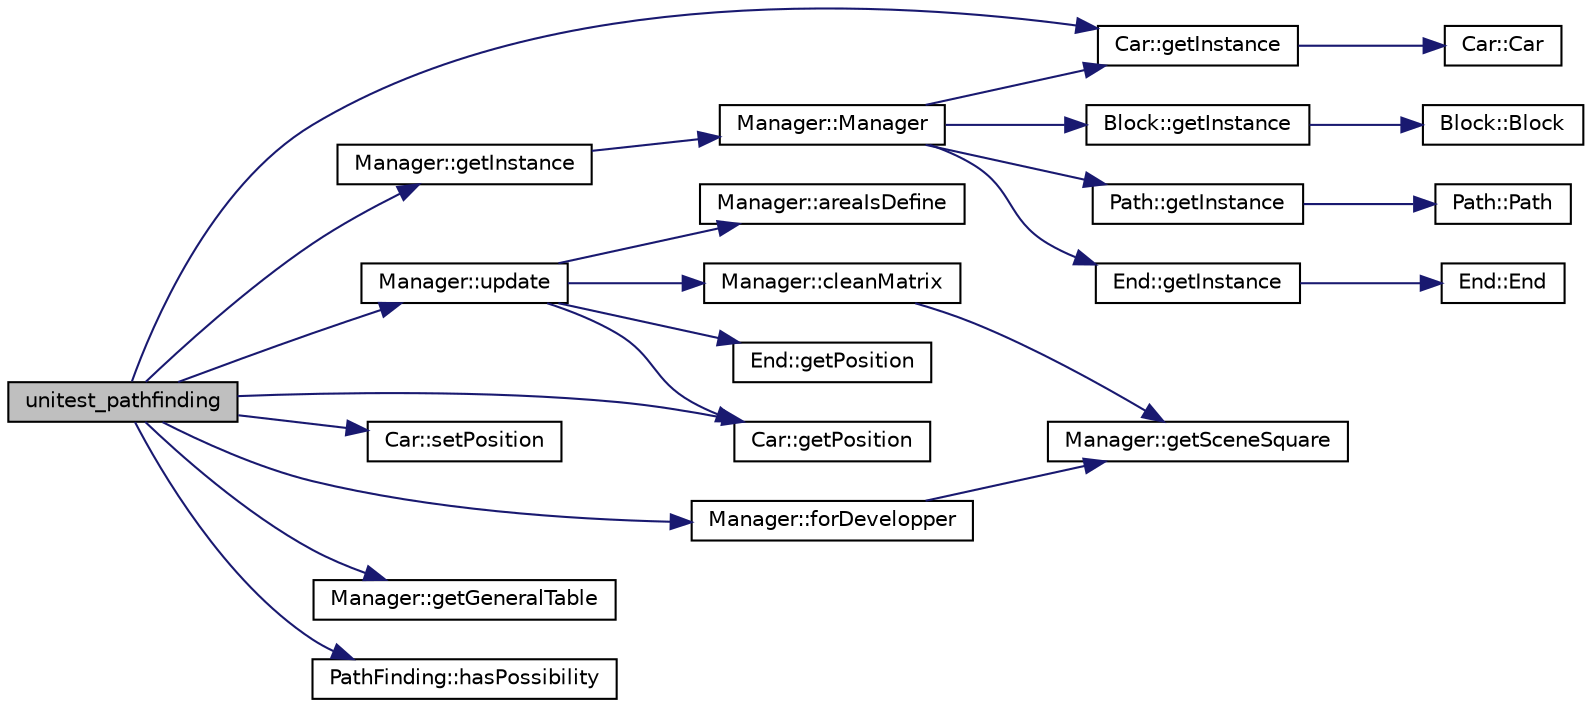 digraph "unitest_pathfinding"
{
  edge [fontname="Helvetica",fontsize="10",labelfontname="Helvetica",labelfontsize="10"];
  node [fontname="Helvetica",fontsize="10",shape=record];
  rankdir="LR";
  Node1 [label="unitest_pathfinding",height=0.2,width=0.4,color="black", fillcolor="grey75", style="filled" fontcolor="black"];
  Node1 -> Node2 [color="midnightblue",fontsize="10",style="solid"];
  Node2 [label="Manager::getInstance",height=0.2,width=0.4,color="black", fillcolor="white", style="filled",URL="$class_manager.html#a5d783bd86e9be93235898a46de80847f"];
  Node2 -> Node3 [color="midnightblue",fontsize="10",style="solid"];
  Node3 [label="Manager::Manager",height=0.2,width=0.4,color="black", fillcolor="white", style="filled",URL="$class_manager.html#a1658ff9f18e38ccd9cb8b0b371b9c20b"];
  Node3 -> Node4 [color="midnightblue",fontsize="10",style="solid"];
  Node4 [label="Car::getInstance",height=0.2,width=0.4,color="black", fillcolor="white", style="filled",URL="$class_car.html#a40cbec40dad9ddda76c277da17f23528"];
  Node4 -> Node5 [color="midnightblue",fontsize="10",style="solid"];
  Node5 [label="Car::Car",height=0.2,width=0.4,color="black", fillcolor="white", style="filled",URL="$class_car.html#a1c803f7c5038d3e31b368b0d0a35493c"];
  Node3 -> Node6 [color="midnightblue",fontsize="10",style="solid"];
  Node6 [label="Block::getInstance",height=0.2,width=0.4,color="black", fillcolor="white", style="filled",URL="$class_block.html#a2cf0004e7ab0f92b52bca2ebf8a1d52c"];
  Node6 -> Node7 [color="midnightblue",fontsize="10",style="solid"];
  Node7 [label="Block::Block",height=0.2,width=0.4,color="black", fillcolor="white", style="filled",URL="$class_block.html#a37658a946bf5067ad01d68d9ff086adc"];
  Node3 -> Node8 [color="midnightblue",fontsize="10",style="solid"];
  Node8 [label="Path::getInstance",height=0.2,width=0.4,color="black", fillcolor="white", style="filled",URL="$class_path.html#a183700997f2499f31dc2a533c9ace59a"];
  Node8 -> Node9 [color="midnightblue",fontsize="10",style="solid"];
  Node9 [label="Path::Path",height=0.2,width=0.4,color="black", fillcolor="white", style="filled",URL="$class_path.html#af26cfab021ddf49af73da3b2beca85ac"];
  Node3 -> Node10 [color="midnightblue",fontsize="10",style="solid"];
  Node10 [label="End::getInstance",height=0.2,width=0.4,color="black", fillcolor="white", style="filled",URL="$class_end.html#a527baaf33dbb6431d94759f75e8b9f5a"];
  Node10 -> Node11 [color="midnightblue",fontsize="10",style="solid"];
  Node11 [label="End::End",height=0.2,width=0.4,color="black", fillcolor="white", style="filled",URL="$class_end.html#acd25fa8f481c50f5b8eaff4af1159942"];
  Node1 -> Node4 [color="midnightblue",fontsize="10",style="solid"];
  Node1 -> Node12 [color="midnightblue",fontsize="10",style="solid"];
  Node12 [label="Manager::update",height=0.2,width=0.4,color="black", fillcolor="white", style="filled",URL="$class_manager.html#af43da42550bd9746c5ea61a6aeee80de"];
  Node12 -> Node13 [color="midnightblue",fontsize="10",style="solid"];
  Node13 [label="Manager::areaIsDefine",height=0.2,width=0.4,color="black", fillcolor="white", style="filled",URL="$class_manager.html#a5040d372e0142f22892fdce49ca96e03"];
  Node12 -> Node14 [color="midnightblue",fontsize="10",style="solid"];
  Node14 [label="Manager::cleanMatrix",height=0.2,width=0.4,color="black", fillcolor="white", style="filled",URL="$class_manager.html#a1734887f37a6cc8e5837431b2875459f"];
  Node14 -> Node15 [color="midnightblue",fontsize="10",style="solid"];
  Node15 [label="Manager::getSceneSquare",height=0.2,width=0.4,color="black", fillcolor="white", style="filled",URL="$class_manager.html#a60f89ec1bf61d37a74b4cd67a57d5702"];
  Node12 -> Node16 [color="midnightblue",fontsize="10",style="solid"];
  Node16 [label="Car::getPosition",height=0.2,width=0.4,color="black", fillcolor="white", style="filled",URL="$class_car.html#a20dd521474ee36b144bde58e3359eed6"];
  Node12 -> Node17 [color="midnightblue",fontsize="10",style="solid"];
  Node17 [label="End::getPosition",height=0.2,width=0.4,color="black", fillcolor="white", style="filled",URL="$class_end.html#ac1365bd526e9ca1f5c8e9d80dc750a36"];
  Node1 -> Node16 [color="midnightblue",fontsize="10",style="solid"];
  Node1 -> Node18 [color="midnightblue",fontsize="10",style="solid"];
  Node18 [label="Car::setPosition",height=0.2,width=0.4,color="black", fillcolor="white", style="filled",URL="$class_car.html#a97e3c5de8eb65659ef520de6591f814d"];
  Node1 -> Node19 [color="midnightblue",fontsize="10",style="solid"];
  Node19 [label="Manager::forDevelopper",height=0.2,width=0.4,color="black", fillcolor="white", style="filled",URL="$class_manager.html#a21b3e54cbe4b045b9ac40ee53e403897"];
  Node19 -> Node15 [color="midnightblue",fontsize="10",style="solid"];
  Node1 -> Node20 [color="midnightblue",fontsize="10",style="solid"];
  Node20 [label="Manager::getGeneralTable",height=0.2,width=0.4,color="black", fillcolor="white", style="filled",URL="$class_manager.html#a963d327a438d93b100ff68b475d2cf83"];
  Node1 -> Node21 [color="midnightblue",fontsize="10",style="solid"];
  Node21 [label="PathFinding::hasPossibility",height=0.2,width=0.4,color="black", fillcolor="white", style="filled",URL="$class_path_finding.html#a8d70d17f06400cdcd5787331d7be38e2"];
}

